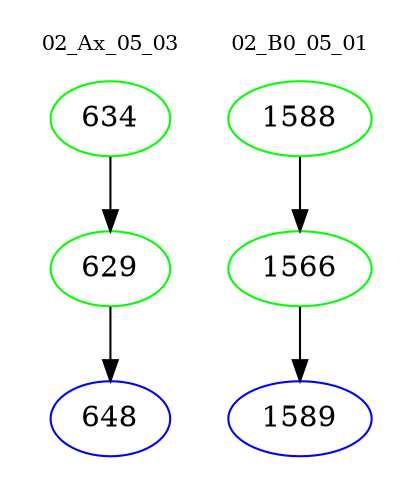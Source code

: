 digraph{
subgraph cluster_0 {
color = white
label = "02_Ax_05_03";
fontsize=10;
T0_634 [label="634", color="green"]
T0_634 -> T0_629 [color="black"]
T0_629 [label="629", color="green"]
T0_629 -> T0_648 [color="black"]
T0_648 [label="648", color="blue"]
}
subgraph cluster_1 {
color = white
label = "02_B0_05_01";
fontsize=10;
T1_1588 [label="1588", color="green"]
T1_1588 -> T1_1566 [color="black"]
T1_1566 [label="1566", color="green"]
T1_1566 -> T1_1589 [color="black"]
T1_1589 [label="1589", color="blue"]
}
}
